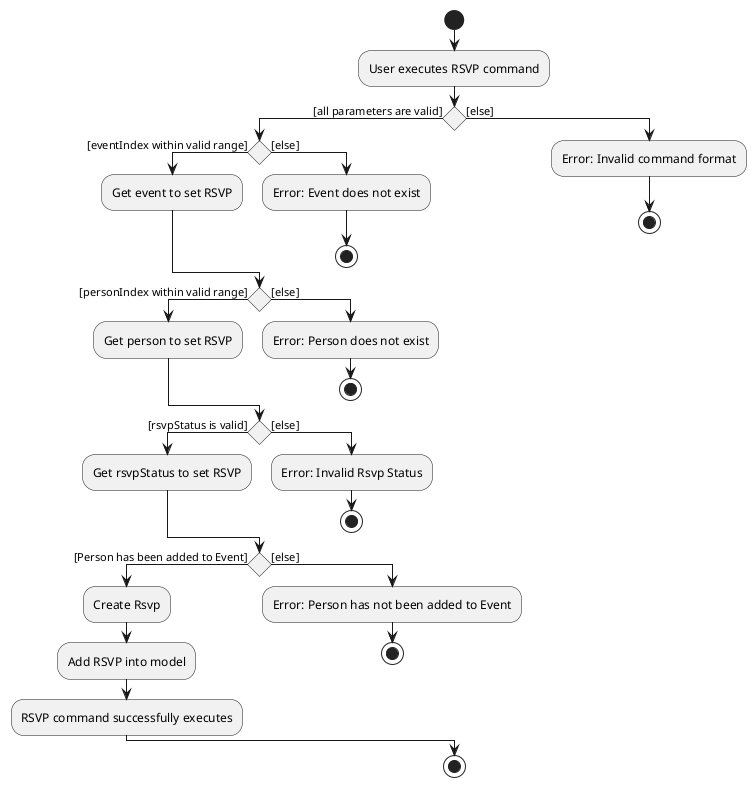 @startuml
'https://plantuml.com/activity-diagram-beta

start
:User executes RSVP command;
if () then ([all parameters are valid])
  if () then ([eventIndex within valid range])
    :Get event to set RSVP;
  else ([else])
    :Error: Event does not exist;
    stop
  endif
  if () then ([personIndex within valid range])
    :Get person to set RSVP;
  else ([else])
    :Error: Person does not exist;
    stop
  endif
  if () then ([rsvpStatus is valid])
    :Get rsvpStatus to set RSVP;
  else ([else])
    :Error: Invalid Rsvp Status;
    stop
  endif
  if () then ([Person has been added to Event])
    :Create Rsvp;
    :Add RSVP into model;
    :RSVP command successfully executes;
  else ([else])
    :Error: Person has not been added to Event;
    stop
  endif
else ([else])
:Error: Invalid command format;
stop
endif

stop

@enduml
